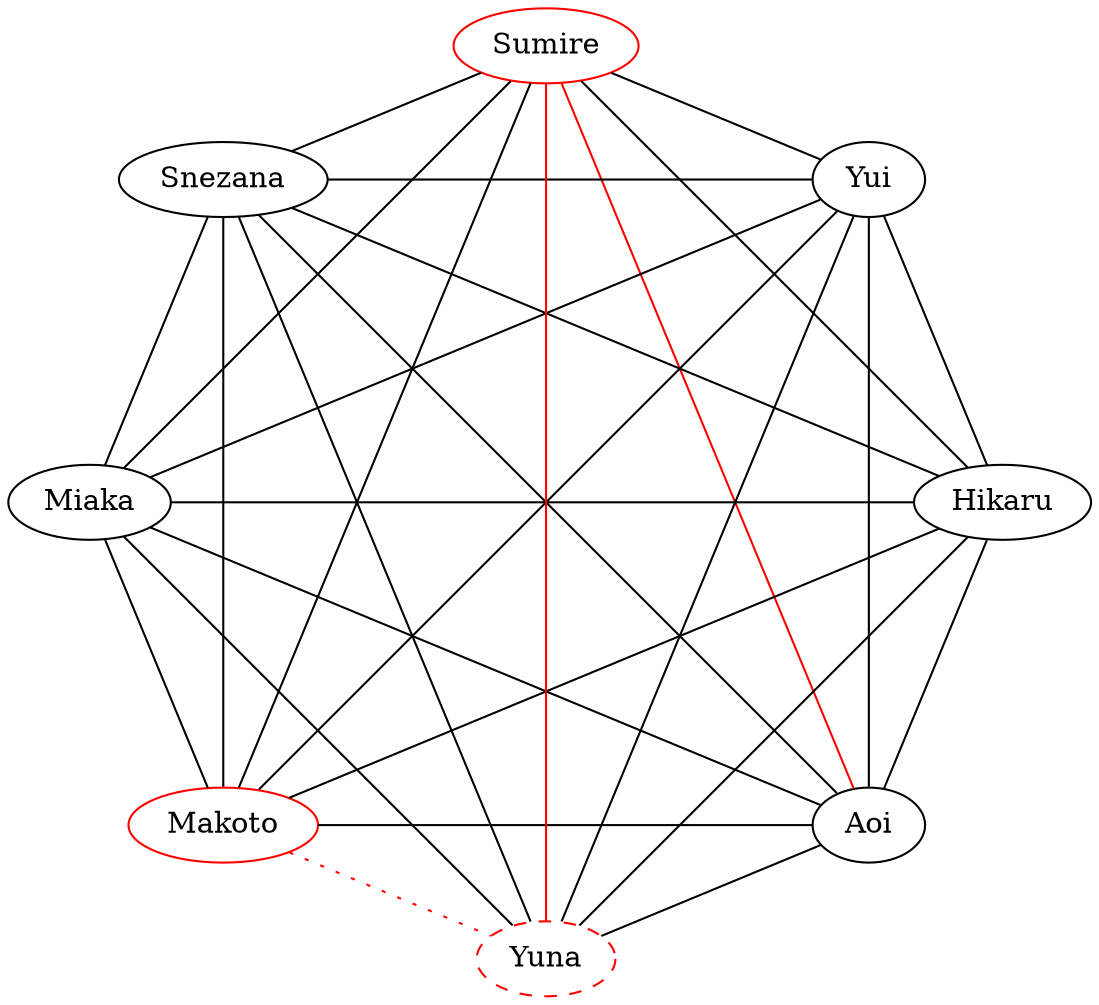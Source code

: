 strict graph {
    layout = "circo"


    // Individual player states

    "Aoi"
    "Hikaru"
    "Makoto" [ color = red ]
    "Miaka"
    "Snezana"
    "Sumire" [ color = red ]
    "Yui"
    "Yuna" [ color = red, style = dashed ]


    // Relationship states

    "Aoi" -- "Hikaru"
    "Aoi" -- "Makoto"
    "Aoi" -- "Miaka"
    "Aoi" -- "Snezana"
    "Aoi" -- "Sumire" [ color = red ]
    "Aoi" -- "Yui"
    "Aoi" -- "Yuna"
    "Hikaru" -- "Makoto"
    "Hikaru" -- "Miaka"
    "Hikaru" -- "Snezana"
    "Hikaru" -- "Sumire"
    "Hikaru" -- "Yui"
    "Hikaru" -- "Yuna"
    "Makoto" -- "Miaka"
    "Makoto" -- "Snezana"
    "Makoto" -- "Sumire"
    "Makoto" -- "Yui"
    "Makoto" -- "Yuna" [ color = red, style = dotted ]
    "Miaka" -- "Snezana"
    "Miaka" -- "Sumire"
    "Miaka" -- "Yui"
    "Miaka" -- "Yuna"
    "Snezana" -- "Sumire"
    "Snezana" -- "Yui"
    "Snezana" -- "Yuna"
    "Sumire" -- "Yui"
    "Sumire" -- "Yuna" [ color = red ]
    "Yui" -- "Yuna"
}
